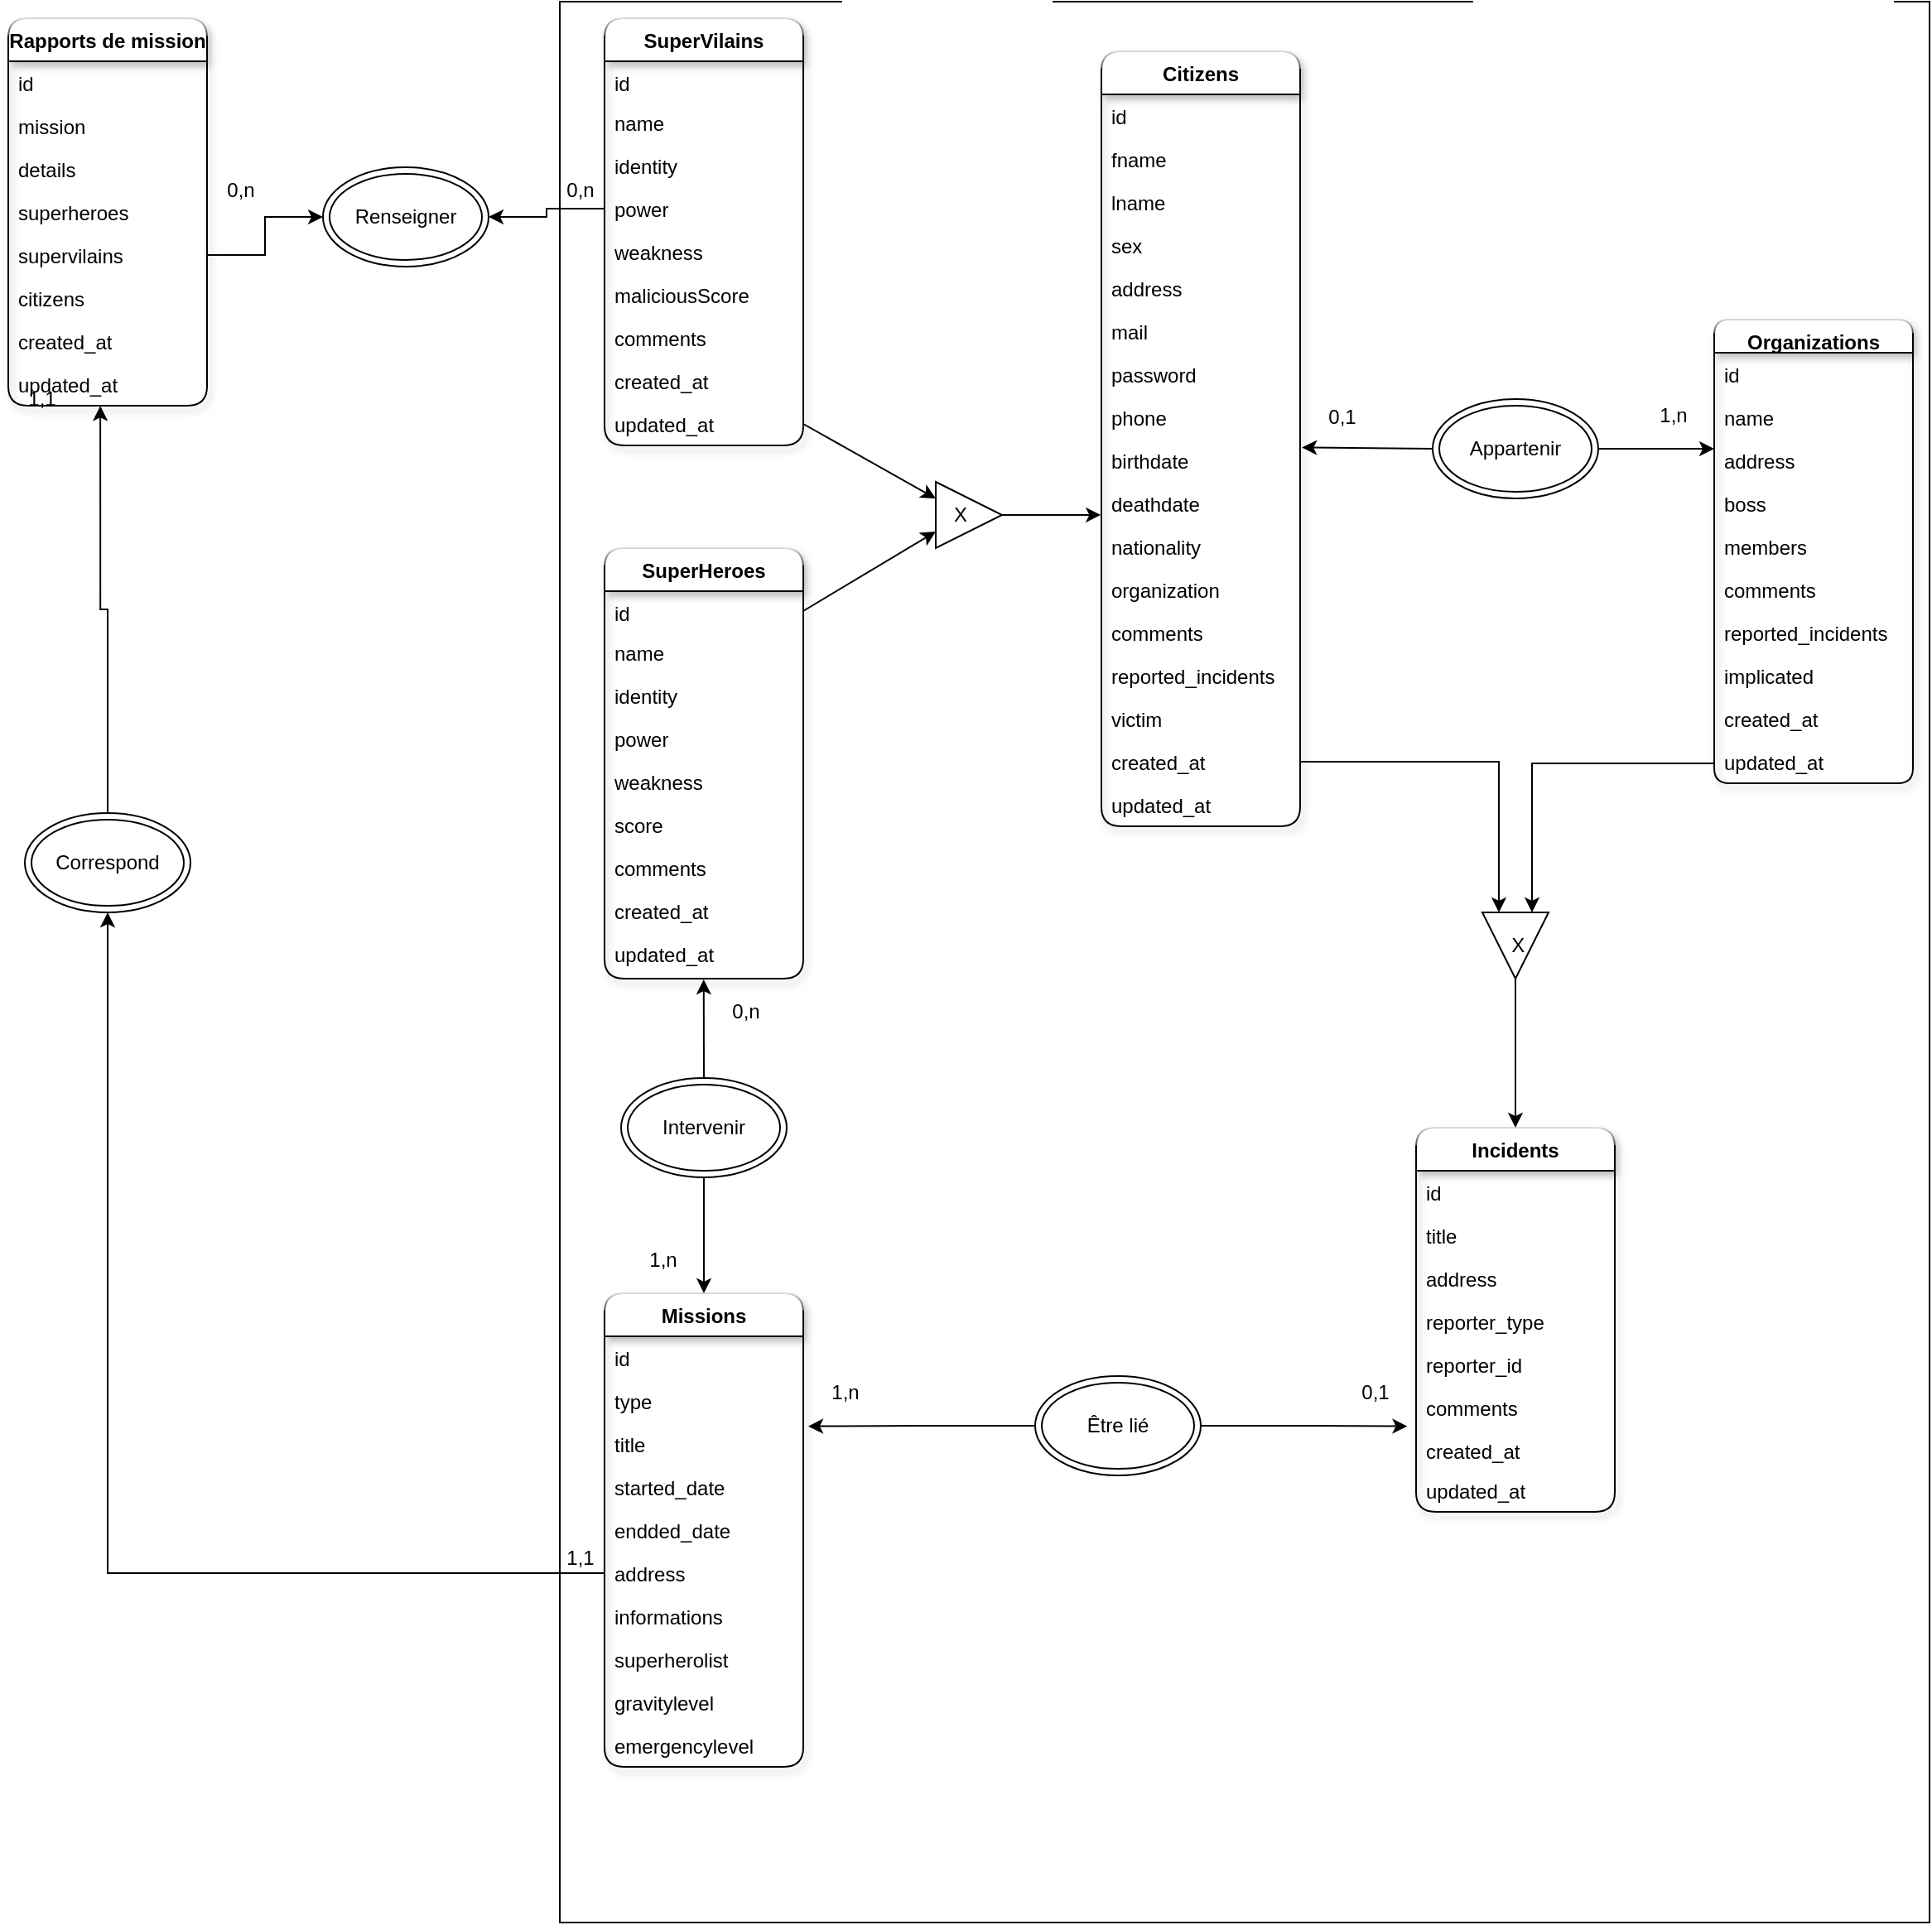 <mxfile version="13.10.0" type="embed">
    <diagram id="bEfcDHd5GpJJsdVx7zwT" name="Page-1">
        <mxGraphModel dx="2803" dy="3009" grid="1" gridSize="10" guides="1" tooltips="1" connect="1" arrows="1" fold="1" page="1" pageScale="1" pageWidth="827" pageHeight="1169" math="0" shadow="0">
            <root>
                <mxCell id="0"/>
                <mxCell id="1" parent="0"/>
                <mxCell id="354" value="" style="rounded=0;whiteSpace=wrap;html=1;" parent="1" vertex="1">
                    <mxGeometry x="-827" y="-2330" width="827" height="1160" as="geometry"/>
                </mxCell>
                <mxCell id="7" value="Citizens" style="swimlane;fontStyle=1;childLayout=stackLayout;horizontal=1;startSize=26;horizontalStack=0;resizeParent=1;resizeParentMax=0;resizeLast=0;collapsible=1;marginBottom=0;swimlaneLine=1;rounded=1;shadow=1;sketch=0;glass=1;verticalAlign=top;" parent="1" vertex="1">
                    <mxGeometry x="-500" y="-2300" width="120" height="468" as="geometry"/>
                </mxCell>
                <mxCell id="95" value="id" style="text;strokeColor=none;fillColor=none;align=left;verticalAlign=top;spacingLeft=4;spacingRight=4;overflow=hidden;rotatable=0;points=[[0,0.5],[1,0.5]];portConstraint=eastwest;" parent="7" vertex="1">
                    <mxGeometry y="26" width="120" height="26" as="geometry"/>
                </mxCell>
                <mxCell id="14" value="fname" style="text;strokeColor=none;fillColor=none;align=left;verticalAlign=top;spacingLeft=4;spacingRight=4;overflow=hidden;rotatable=0;points=[[0,0.5],[1,0.5]];portConstraint=eastwest;" parent="7" vertex="1">
                    <mxGeometry y="52" width="120" height="26" as="geometry"/>
                </mxCell>
                <mxCell id="17" value="lname" style="text;strokeColor=none;fillColor=none;align=left;verticalAlign=top;spacingLeft=4;spacingRight=4;overflow=hidden;rotatable=0;points=[[0,0.5],[1,0.5]];portConstraint=eastwest;" parent="7" vertex="1">
                    <mxGeometry y="78" width="120" height="26" as="geometry"/>
                </mxCell>
                <mxCell id="31" value="sex" style="text;strokeColor=none;fillColor=none;align=left;verticalAlign=top;spacingLeft=4;spacingRight=4;overflow=hidden;rotatable=0;points=[[0,0.5],[1,0.5]];portConstraint=eastwest;" parent="7" vertex="1">
                    <mxGeometry y="104" width="120" height="26" as="geometry"/>
                </mxCell>
                <mxCell id="35" value="address" style="text;strokeColor=none;fillColor=none;align=left;verticalAlign=top;spacingLeft=4;spacingRight=4;overflow=hidden;rotatable=0;points=[[0,0.5],[1,0.5]];portConstraint=eastwest;" parent="7" vertex="1">
                    <mxGeometry y="130" width="120" height="26" as="geometry"/>
                </mxCell>
                <mxCell id="36" value="mail" style="text;strokeColor=none;fillColor=none;align=left;verticalAlign=top;spacingLeft=4;spacingRight=4;overflow=hidden;rotatable=0;points=[[0,0.5],[1,0.5]];portConstraint=eastwest;" parent="7" vertex="1">
                    <mxGeometry y="156" width="120" height="26" as="geometry"/>
                </mxCell>
                <mxCell id="352" value="password&#10;" style="text;strokeColor=none;fillColor=none;align=left;verticalAlign=top;spacingLeft=4;spacingRight=4;overflow=hidden;rotatable=0;points=[[0,0.5],[1,0.5]];portConstraint=eastwest;" parent="7" vertex="1">
                    <mxGeometry y="182" width="120" height="26" as="geometry"/>
                </mxCell>
                <mxCell id="37" value="phone" style="text;strokeColor=none;fillColor=none;align=left;verticalAlign=top;spacingLeft=4;spacingRight=4;overflow=hidden;rotatable=0;points=[[0,0.5],[1,0.5]];portConstraint=eastwest;" parent="7" vertex="1">
                    <mxGeometry y="208" width="120" height="26" as="geometry"/>
                </mxCell>
                <mxCell id="38" value="birthdate" style="text;strokeColor=none;fillColor=none;align=left;verticalAlign=top;spacingLeft=4;spacingRight=4;overflow=hidden;rotatable=0;points=[[0,0.5],[1,0.5]];portConstraint=eastwest;" parent="7" vertex="1">
                    <mxGeometry y="234" width="120" height="26" as="geometry"/>
                </mxCell>
                <mxCell id="39" value="deathdate" style="text;strokeColor=none;fillColor=none;align=left;verticalAlign=top;spacingLeft=4;spacingRight=4;overflow=hidden;rotatable=0;points=[[0,0.5],[1,0.5]];portConstraint=eastwest;" parent="7" vertex="1">
                    <mxGeometry y="260" width="120" height="26" as="geometry"/>
                </mxCell>
                <mxCell id="40" value="nationality" style="text;strokeColor=none;fillColor=none;align=left;verticalAlign=top;spacingLeft=4;spacingRight=4;overflow=hidden;rotatable=0;points=[[0,0.5],[1,0.5]];portConstraint=eastwest;" parent="7" vertex="1">
                    <mxGeometry y="286" width="120" height="26" as="geometry"/>
                </mxCell>
                <mxCell id="41" value="organization " style="text;strokeColor=none;fillColor=none;align=left;verticalAlign=top;spacingLeft=4;spacingRight=4;overflow=hidden;rotatable=0;points=[[0,0.5],[1,0.5]];portConstraint=eastwest;" parent="7" vertex="1">
                    <mxGeometry y="312" width="120" height="26" as="geometry"/>
                </mxCell>
                <mxCell id="42" value="comments" style="text;strokeColor=none;fillColor=none;align=left;verticalAlign=top;spacingLeft=4;spacingRight=4;overflow=hidden;rotatable=0;points=[[0,0.5],[1,0.5]];portConstraint=eastwest;" parent="7" vertex="1">
                    <mxGeometry y="338" width="120" height="26" as="geometry"/>
                </mxCell>
                <mxCell id="45" value="reported_incidents" style="text;strokeColor=none;fillColor=none;align=left;verticalAlign=top;spacingLeft=4;spacingRight=4;overflow=hidden;rotatable=0;points=[[0,0.5],[1,0.5]];portConstraint=eastwest;" parent="7" vertex="1">
                    <mxGeometry y="364" width="120" height="26" as="geometry"/>
                </mxCell>
                <mxCell id="44" value="victim" style="text;strokeColor=none;fillColor=none;align=left;verticalAlign=top;spacingLeft=4;spacingRight=4;overflow=hidden;rotatable=0;points=[[0,0.5],[1,0.5]];portConstraint=eastwest;" parent="7" vertex="1">
                    <mxGeometry y="390" width="120" height="26" as="geometry"/>
                </mxCell>
                <mxCell id="43" value="created_at" style="text;strokeColor=none;fillColor=none;align=left;verticalAlign=top;spacingLeft=4;spacingRight=4;overflow=hidden;rotatable=0;points=[[0,0.5],[1,0.5]];portConstraint=eastwest;" parent="7" vertex="1">
                    <mxGeometry y="416" width="120" height="26" as="geometry"/>
                </mxCell>
                <mxCell id="46" value="updated_at" style="text;strokeColor=none;fillColor=none;align=left;verticalAlign=top;spacingLeft=4;spacingRight=4;overflow=hidden;rotatable=0;points=[[0,0.5],[1,0.5]];portConstraint=eastwest;" parent="7" vertex="1">
                    <mxGeometry y="442" width="120" height="26" as="geometry"/>
                </mxCell>
                <mxCell id="63" value="Organizations" style="swimlane;fontStyle=1;childLayout=stackLayout;horizontal=1;startSize=20;horizontalStack=0;resizeParent=1;resizeParentMax=0;resizeLast=0;collapsible=1;marginBottom=0;swimlaneLine=1;rounded=1;shadow=1;sketch=0;glass=1;verticalAlign=top;" parent="1" vertex="1">
                    <mxGeometry x="-130" y="-2138" width="120" height="280" as="geometry"/>
                </mxCell>
                <mxCell id="97" value="id" style="text;strokeColor=none;fillColor=none;align=left;verticalAlign=top;spacingLeft=4;spacingRight=4;overflow=hidden;rotatable=0;points=[[0,0.5],[1,0.5]];portConstraint=eastwest;" parent="63" vertex="1">
                    <mxGeometry y="20" width="120" height="26" as="geometry"/>
                </mxCell>
                <mxCell id="64" value="name" style="text;strokeColor=none;fillColor=none;align=left;verticalAlign=top;spacingLeft=4;spacingRight=4;overflow=hidden;rotatable=0;points=[[0,0.5],[1,0.5]];portConstraint=eastwest;" parent="63" vertex="1">
                    <mxGeometry y="46" width="120" height="26" as="geometry"/>
                </mxCell>
                <mxCell id="67" value="address" style="text;strokeColor=none;fillColor=none;align=left;verticalAlign=top;spacingLeft=4;spacingRight=4;overflow=hidden;rotatable=0;points=[[0,0.5],[1,0.5]];portConstraint=eastwest;" parent="63" vertex="1">
                    <mxGeometry y="72" width="120" height="26" as="geometry"/>
                </mxCell>
                <mxCell id="68" value="boss" style="text;strokeColor=none;fillColor=none;align=left;verticalAlign=top;spacingLeft=4;spacingRight=4;overflow=hidden;rotatable=0;points=[[0,0.5],[1,0.5]];portConstraint=eastwest;" parent="63" vertex="1">
                    <mxGeometry y="98" width="120" height="26" as="geometry"/>
                </mxCell>
                <mxCell id="69" value="members" style="text;strokeColor=none;fillColor=none;align=left;verticalAlign=top;spacingLeft=4;spacingRight=4;overflow=hidden;rotatable=0;points=[[0,0.5],[1,0.5]];portConstraint=eastwest;" parent="63" vertex="1">
                    <mxGeometry y="124" width="120" height="26" as="geometry"/>
                </mxCell>
                <mxCell id="74" value="comments" style="text;strokeColor=none;fillColor=none;align=left;verticalAlign=top;spacingLeft=4;spacingRight=4;overflow=hidden;rotatable=0;points=[[0,0.5],[1,0.5]];portConstraint=eastwest;" parent="63" vertex="1">
                    <mxGeometry y="150" width="120" height="26" as="geometry"/>
                </mxCell>
                <mxCell id="77" value="reported_incidents" style="text;strokeColor=none;fillColor=none;align=left;verticalAlign=top;spacingLeft=4;spacingRight=4;overflow=hidden;rotatable=0;points=[[0,0.5],[1,0.5]];portConstraint=eastwest;" parent="63" vertex="1">
                    <mxGeometry y="176" width="120" height="26" as="geometry"/>
                </mxCell>
                <mxCell id="70" value="implicated" style="text;strokeColor=none;fillColor=none;align=left;verticalAlign=top;spacingLeft=4;spacingRight=4;overflow=hidden;rotatable=0;points=[[0,0.5],[1,0.5]];portConstraint=eastwest;" parent="63" vertex="1">
                    <mxGeometry y="202" width="120" height="26" as="geometry"/>
                </mxCell>
                <mxCell id="75" value="created_at" style="text;strokeColor=none;fillColor=none;align=left;verticalAlign=top;spacingLeft=4;spacingRight=4;overflow=hidden;rotatable=0;points=[[0,0.5],[1,0.5]];portConstraint=eastwest;" parent="63" vertex="1">
                    <mxGeometry y="228" width="120" height="26" as="geometry"/>
                </mxCell>
                <mxCell id="76" value="updated_at" style="text;strokeColor=none;fillColor=none;align=left;verticalAlign=top;spacingLeft=4;spacingRight=4;overflow=hidden;rotatable=0;points=[[0,0.5],[1,0.5]];portConstraint=eastwest;" parent="63" vertex="1">
                    <mxGeometry y="254" width="120" height="26" as="geometry"/>
                </mxCell>
                <mxCell id="79" value="SuperHeroes" style="swimlane;fontStyle=1;childLayout=stackLayout;horizontal=1;startSize=26;horizontalStack=0;resizeParent=1;resizeParentMax=0;resizeLast=0;collapsible=1;marginBottom=0;swimlaneLine=1;rounded=1;shadow=1;sketch=0;glass=1;verticalAlign=top;" parent="1" vertex="1">
                    <mxGeometry x="-800" y="-2000" width="120" height="260" as="geometry"/>
                </mxCell>
                <mxCell id="98" value="id" style="text;strokeColor=none;fillColor=none;align=left;verticalAlign=top;spacingLeft=4;spacingRight=4;overflow=hidden;rotatable=0;points=[[0,0.5],[1,0.5]];portConstraint=eastwest;" parent="79" vertex="1">
                    <mxGeometry y="26" width="120" height="24" as="geometry"/>
                </mxCell>
                <mxCell id="80" value="name" style="text;strokeColor=none;fillColor=none;align=left;verticalAlign=top;spacingLeft=4;spacingRight=4;overflow=hidden;rotatable=0;points=[[0,0.5],[1,0.5]];portConstraint=eastwest;" parent="79" vertex="1">
                    <mxGeometry y="50" width="120" height="26" as="geometry"/>
                </mxCell>
                <mxCell id="81" value="identity" style="text;strokeColor=none;fillColor=none;align=left;verticalAlign=top;spacingLeft=4;spacingRight=4;overflow=hidden;rotatable=0;points=[[0,0.5],[1,0.5]];portConstraint=eastwest;" parent="79" vertex="1">
                    <mxGeometry y="76" width="120" height="26" as="geometry"/>
                </mxCell>
                <mxCell id="82" value="power" style="text;strokeColor=none;fillColor=none;align=left;verticalAlign=top;spacingLeft=4;spacingRight=4;overflow=hidden;rotatable=0;points=[[0,0.5],[1,0.5]];portConstraint=eastwest;" parent="79" vertex="1">
                    <mxGeometry y="102" width="120" height="26" as="geometry"/>
                </mxCell>
                <mxCell id="83" value="weakness" style="text;strokeColor=none;fillColor=none;align=left;verticalAlign=top;spacingLeft=4;spacingRight=4;overflow=hidden;rotatable=0;points=[[0,0.5],[1,0.5]];portConstraint=eastwest;" parent="79" vertex="1">
                    <mxGeometry y="128" width="120" height="26" as="geometry"/>
                </mxCell>
                <mxCell id="84" value="score" style="text;strokeColor=none;fillColor=none;align=left;verticalAlign=top;spacingLeft=4;spacingRight=4;overflow=hidden;rotatable=0;points=[[0,0.5],[1,0.5]];portConstraint=eastwest;" parent="79" vertex="1">
                    <mxGeometry y="154" width="120" height="26" as="geometry"/>
                </mxCell>
                <mxCell id="90" value="comments" style="text;strokeColor=none;fillColor=none;align=left;verticalAlign=top;spacingLeft=4;spacingRight=4;overflow=hidden;rotatable=0;points=[[0,0.5],[1,0.5]];portConstraint=eastwest;" parent="79" vertex="1">
                    <mxGeometry y="180" width="120" height="26" as="geometry"/>
                </mxCell>
                <mxCell id="91" value="created_at" style="text;strokeColor=none;fillColor=none;align=left;verticalAlign=top;spacingLeft=4;spacingRight=4;overflow=hidden;rotatable=0;points=[[0,0.5],[1,0.5]];portConstraint=eastwest;" parent="79" vertex="1">
                    <mxGeometry y="206" width="120" height="26" as="geometry"/>
                </mxCell>
                <mxCell id="92" value="updated_at" style="text;strokeColor=none;fillColor=none;align=left;verticalAlign=top;spacingLeft=4;spacingRight=4;overflow=hidden;rotatable=0;points=[[0,0.5],[1,0.5]];portConstraint=eastwest;" parent="79" vertex="1">
                    <mxGeometry y="232" width="120" height="28" as="geometry"/>
                </mxCell>
                <mxCell id="99" value="SuperVilains" style="swimlane;fontStyle=1;childLayout=stackLayout;horizontal=1;startSize=26;horizontalStack=0;resizeParent=1;resizeParentMax=0;resizeLast=0;collapsible=1;marginBottom=0;swimlaneLine=1;rounded=1;shadow=1;sketch=0;glass=1;verticalAlign=top;" parent="1" vertex="1">
                    <mxGeometry x="-800" y="-2320" width="120" height="258" as="geometry"/>
                </mxCell>
                <mxCell id="100" value="id" style="text;strokeColor=none;fillColor=none;align=left;verticalAlign=top;spacingLeft=4;spacingRight=4;overflow=hidden;rotatable=0;points=[[0,0.5],[1,0.5]];portConstraint=eastwest;" parent="99" vertex="1">
                    <mxGeometry y="26" width="120" height="24" as="geometry"/>
                </mxCell>
                <mxCell id="101" value="name" style="text;strokeColor=none;fillColor=none;align=left;verticalAlign=top;spacingLeft=4;spacingRight=4;overflow=hidden;rotatable=0;points=[[0,0.5],[1,0.5]];portConstraint=eastwest;" parent="99" vertex="1">
                    <mxGeometry y="50" width="120" height="26" as="geometry"/>
                </mxCell>
                <mxCell id="102" value="identity" style="text;strokeColor=none;fillColor=none;align=left;verticalAlign=top;spacingLeft=4;spacingRight=4;overflow=hidden;rotatable=0;points=[[0,0.5],[1,0.5]];portConstraint=eastwest;" parent="99" vertex="1">
                    <mxGeometry y="76" width="120" height="26" as="geometry"/>
                </mxCell>
                <mxCell id="103" value="power" style="text;strokeColor=none;fillColor=none;align=left;verticalAlign=top;spacingLeft=4;spacingRight=4;overflow=hidden;rotatable=0;points=[[0,0.5],[1,0.5]];portConstraint=eastwest;" parent="99" vertex="1">
                    <mxGeometry y="102" width="120" height="26" as="geometry"/>
                </mxCell>
                <mxCell id="104" value="weakness" style="text;strokeColor=none;fillColor=none;align=left;verticalAlign=top;spacingLeft=4;spacingRight=4;overflow=hidden;rotatable=0;points=[[0,0.5],[1,0.5]];portConstraint=eastwest;" parent="99" vertex="1">
                    <mxGeometry y="128" width="120" height="26" as="geometry"/>
                </mxCell>
                <mxCell id="105" value="maliciousScore" style="text;strokeColor=none;fillColor=none;align=left;verticalAlign=top;spacingLeft=4;spacingRight=4;overflow=hidden;rotatable=0;points=[[0,0.5],[1,0.5]];portConstraint=eastwest;" parent="99" vertex="1">
                    <mxGeometry y="154" width="120" height="26" as="geometry"/>
                </mxCell>
                <mxCell id="106" value="comments" style="text;strokeColor=none;fillColor=none;align=left;verticalAlign=top;spacingLeft=4;spacingRight=4;overflow=hidden;rotatable=0;points=[[0,0.5],[1,0.5]];portConstraint=eastwest;" parent="99" vertex="1">
                    <mxGeometry y="180" width="120" height="26" as="geometry"/>
                </mxCell>
                <mxCell id="107" value="created_at" style="text;strokeColor=none;fillColor=none;align=left;verticalAlign=top;spacingLeft=4;spacingRight=4;overflow=hidden;rotatable=0;points=[[0,0.5],[1,0.5]];portConstraint=eastwest;" parent="99" vertex="1">
                    <mxGeometry y="206" width="120" height="26" as="geometry"/>
                </mxCell>
                <mxCell id="108" value="updated_at" style="text;strokeColor=none;fillColor=none;align=left;verticalAlign=top;spacingLeft=4;spacingRight=4;overflow=hidden;rotatable=0;points=[[0,0.5],[1,0.5]];portConstraint=eastwest;" parent="99" vertex="1">
                    <mxGeometry y="232" width="120" height="26" as="geometry"/>
                </mxCell>
                <mxCell id="47" value="Incidents" style="swimlane;fontStyle=1;childLayout=stackLayout;horizontal=1;startSize=26;horizontalStack=0;resizeParent=1;resizeParentMax=0;resizeLast=0;collapsible=1;marginBottom=0;swimlaneLine=1;rounded=1;shadow=1;sketch=0;glass=1;verticalAlign=top;" parent="1" vertex="1">
                    <mxGeometry x="-310" y="-1650" width="120" height="232" as="geometry"/>
                </mxCell>
                <mxCell id="96" value="id" style="text;strokeColor=none;fillColor=none;align=left;verticalAlign=top;spacingLeft=4;spacingRight=4;overflow=hidden;rotatable=0;points=[[0,0.5],[1,0.5]];portConstraint=eastwest;" parent="47" vertex="1">
                    <mxGeometry y="26" width="120" height="26" as="geometry"/>
                </mxCell>
                <mxCell id="48" value="title" style="text;strokeColor=none;fillColor=none;align=left;verticalAlign=top;spacingLeft=4;spacingRight=4;overflow=hidden;rotatable=0;points=[[0,0.5],[1,0.5]];portConstraint=eastwest;" parent="47" vertex="1">
                    <mxGeometry y="52" width="120" height="26" as="geometry"/>
                </mxCell>
                <mxCell id="51" value="address" style="text;strokeColor=none;fillColor=none;align=left;verticalAlign=top;spacingLeft=4;spacingRight=4;overflow=hidden;rotatable=0;points=[[0,0.5],[1,0.5]];portConstraint=eastwest;" parent="47" vertex="1">
                    <mxGeometry y="78" width="120" height="26" as="geometry"/>
                </mxCell>
                <mxCell id="316" value="reporter_type" style="text;strokeColor=none;fillColor=none;align=left;verticalAlign=top;spacingLeft=4;spacingRight=4;overflow=hidden;rotatable=0;points=[[0,0.5],[1,0.5]];portConstraint=eastwest;" parent="47" vertex="1">
                    <mxGeometry y="104" width="120" height="26" as="geometry"/>
                </mxCell>
                <mxCell id="317" value="reporter_id" style="text;strokeColor=none;fillColor=none;align=left;verticalAlign=top;spacingLeft=4;spacingRight=4;overflow=hidden;rotatable=0;points=[[0,0.5],[1,0.5]];portConstraint=eastwest;" parent="47" vertex="1">
                    <mxGeometry y="130" width="120" height="26" as="geometry"/>
                </mxCell>
                <mxCell id="54" value="comments" style="text;strokeColor=none;fillColor=none;align=left;verticalAlign=top;spacingLeft=4;spacingRight=4;overflow=hidden;rotatable=0;points=[[0,0.5],[1,0.5]];portConstraint=eastwest;" parent="47" vertex="1">
                    <mxGeometry y="156" width="120" height="26" as="geometry"/>
                </mxCell>
                <mxCell id="59" value="created_at" style="text;strokeColor=none;fillColor=none;align=left;verticalAlign=top;spacingLeft=4;spacingRight=4;overflow=hidden;rotatable=0;points=[[0,0.5],[1,0.5]];portConstraint=eastwest;" parent="47" vertex="1">
                    <mxGeometry y="182" width="120" height="24" as="geometry"/>
                </mxCell>
                <mxCell id="60" value="updated_at" style="text;strokeColor=none;fillColor=none;align=left;verticalAlign=top;spacingLeft=4;spacingRight=4;overflow=hidden;rotatable=0;points=[[0,0.5],[1,0.5]];portConstraint=eastwest;" parent="47" vertex="1">
                    <mxGeometry y="206" width="120" height="26" as="geometry"/>
                </mxCell>
                <mxCell id="257" style="edgeStyle=none;rounded=0;orthogonalLoop=1;jettySize=auto;html=1;exitX=1;exitY=0.5;exitDx=0;exitDy=0;entryX=-0.003;entryY=0.767;entryDx=0;entryDy=0;entryPerimeter=0;" parent="1" source="250" target="39" edge="1">
                    <mxGeometry relative="1" as="geometry"/>
                </mxCell>
                <mxCell id="250" value="X&amp;nbsp; &amp;nbsp;" style="triangle;whiteSpace=wrap;html=1;" parent="1" vertex="1">
                    <mxGeometry x="-600" y="-2040" width="40" height="40" as="geometry"/>
                </mxCell>
                <mxCell id="275" style="edgeStyle=none;rounded=0;orthogonalLoop=1;jettySize=auto;html=1;exitX=1;exitY=0.5;exitDx=0;exitDy=0;entryX=0;entryY=0.75;entryDx=0;entryDy=0;" parent="1" source="98" target="250" edge="1">
                    <mxGeometry relative="1" as="geometry"/>
                </mxCell>
                <mxCell id="276" style="edgeStyle=none;rounded=0;orthogonalLoop=1;jettySize=auto;html=1;exitX=1;exitY=0.5;exitDx=0;exitDy=0;entryX=0;entryY=0.25;entryDx=0;entryDy=0;" parent="1" source="108" target="250" edge="1">
                    <mxGeometry relative="1" as="geometry"/>
                </mxCell>
                <mxCell id="342" style="edgeStyle=none;rounded=0;orthogonalLoop=1;jettySize=auto;html=1;exitX=0;exitY=0.5;exitDx=0;exitDy=0;entryX=1.009;entryY=0.201;entryDx=0;entryDy=0;entryPerimeter=0;" parent="1" source="280" target="38" edge="1">
                    <mxGeometry relative="1" as="geometry"/>
                </mxCell>
                <mxCell id="343" style="edgeStyle=none;rounded=0;orthogonalLoop=1;jettySize=auto;html=1;exitX=1;exitY=0.5;exitDx=0;exitDy=0;entryX=0;entryY=0.233;entryDx=0;entryDy=0;entryPerimeter=0;" parent="1" source="280" target="67" edge="1">
                    <mxGeometry relative="1" as="geometry"/>
                </mxCell>
                <mxCell id="280" value="Appartenir" style="ellipse;shape=doubleEllipse;whiteSpace=wrap;html=1;" parent="1" vertex="1">
                    <mxGeometry x="-300" y="-2090" width="100" height="60" as="geometry"/>
                </mxCell>
                <mxCell id="284" value="0,1" style="text;html=1;align=center;verticalAlign=middle;resizable=0;points=[];autosize=1;" parent="1" vertex="1">
                    <mxGeometry x="-370" y="-2089" width="30" height="20" as="geometry"/>
                </mxCell>
                <mxCell id="285" value="1,n" style="text;html=1;align=center;verticalAlign=middle;resizable=0;points=[];autosize=1;" parent="1" vertex="1">
                    <mxGeometry x="-170" y="-2090" width="30" height="20" as="geometry"/>
                </mxCell>
                <mxCell id="298" value="Missions" style="swimlane;fontStyle=1;childLayout=stackLayout;horizontal=1;startSize=26;horizontalStack=0;resizeParent=1;resizeParentMax=0;resizeLast=0;collapsible=1;marginBottom=0;swimlaneLine=1;rounded=1;shadow=1;sketch=0;glass=1;verticalAlign=top;" parent="1" vertex="1">
                    <mxGeometry x="-800" y="-1550" width="120" height="286" as="geometry"/>
                </mxCell>
                <mxCell id="299" value="id " style="text;strokeColor=none;fillColor=none;align=left;verticalAlign=top;spacingLeft=4;spacingRight=4;overflow=hidden;rotatable=0;points=[[0,0.5],[1,0.5]];portConstraint=eastwest;" parent="298" vertex="1">
                    <mxGeometry y="26" width="120" height="26" as="geometry"/>
                </mxCell>
                <mxCell id="300" value="type" style="text;strokeColor=none;fillColor=none;align=left;verticalAlign=top;spacingLeft=4;spacingRight=4;overflow=hidden;rotatable=0;points=[[0,0.5],[1,0.5]];portConstraint=eastwest;" parent="298" vertex="1">
                    <mxGeometry y="52" width="120" height="26" as="geometry"/>
                </mxCell>
                <mxCell id="301" value="title" style="text;strokeColor=none;fillColor=none;align=left;verticalAlign=top;spacingLeft=4;spacingRight=4;overflow=hidden;rotatable=0;points=[[0,0.5],[1,0.5]];portConstraint=eastwest;" parent="298" vertex="1">
                    <mxGeometry y="78" width="120" height="26" as="geometry"/>
                </mxCell>
                <mxCell id="302" value="started_date" style="text;strokeColor=none;fillColor=none;align=left;verticalAlign=top;spacingLeft=4;spacingRight=4;overflow=hidden;rotatable=0;points=[[0,0.5],[1,0.5]];portConstraint=eastwest;" parent="298" vertex="1">
                    <mxGeometry y="104" width="120" height="26" as="geometry"/>
                </mxCell>
                <mxCell id="303" value="endded_date" style="text;strokeColor=none;fillColor=none;align=left;verticalAlign=top;spacingLeft=4;spacingRight=4;overflow=hidden;rotatable=0;points=[[0,0.5],[1,0.5]];portConstraint=eastwest;" parent="298" vertex="1">
                    <mxGeometry y="130" width="120" height="26" as="geometry"/>
                </mxCell>
                <mxCell id="304" value="address" style="text;strokeColor=none;fillColor=none;align=left;verticalAlign=top;spacingLeft=4;spacingRight=4;overflow=hidden;rotatable=0;points=[[0,0.5],[1,0.5]];portConstraint=eastwest;" parent="298" vertex="1">
                    <mxGeometry y="156" width="120" height="26" as="geometry"/>
                </mxCell>
                <mxCell id="305" value="informations" style="text;strokeColor=none;fillColor=none;align=left;verticalAlign=top;spacingLeft=4;spacingRight=4;overflow=hidden;rotatable=0;points=[[0,0.5],[1,0.5]];portConstraint=eastwest;" parent="298" vertex="1">
                    <mxGeometry y="182" width="120" height="26" as="geometry"/>
                </mxCell>
                <mxCell id="306" value="superherolist" style="text;strokeColor=none;fillColor=none;align=left;verticalAlign=top;spacingLeft=4;spacingRight=4;overflow=hidden;rotatable=0;points=[[0,0.5],[1,0.5]];portConstraint=eastwest;" parent="298" vertex="1">
                    <mxGeometry y="208" width="120" height="26" as="geometry"/>
                </mxCell>
                <mxCell id="307" value="gravitylevel" style="text;strokeColor=none;fillColor=none;align=left;verticalAlign=top;spacingLeft=4;spacingRight=4;overflow=hidden;rotatable=0;points=[[0,0.5],[1,0.5]];portConstraint=eastwest;" parent="298" vertex="1">
                    <mxGeometry y="234" width="120" height="26" as="geometry"/>
                </mxCell>
                <mxCell id="308" value="emergencylevel" style="text;strokeColor=none;fillColor=none;align=left;verticalAlign=top;spacingLeft=4;spacingRight=4;overflow=hidden;rotatable=0;points=[[0,0.5],[1,0.5]];portConstraint=eastwest;" parent="298" vertex="1">
                    <mxGeometry y="260" width="120" height="26" as="geometry"/>
                </mxCell>
                <mxCell id="347" style="edgeStyle=orthogonalEdgeStyle;rounded=0;orthogonalLoop=1;jettySize=auto;html=1;exitX=1;exitY=0.5;exitDx=0;exitDy=0;entryX=0.5;entryY=0;entryDx=0;entryDy=0;" parent="1" source="320" target="47" edge="1">
                    <mxGeometry relative="1" as="geometry"/>
                </mxCell>
                <mxCell id="320" value="&amp;nbsp;X" style="triangle;whiteSpace=wrap;html=1;direction=south;" parent="1" vertex="1">
                    <mxGeometry x="-270" y="-1780" width="40" height="40" as="geometry"/>
                </mxCell>
                <mxCell id="327" style="edgeStyle=none;rounded=0;orthogonalLoop=1;jettySize=auto;html=1;exitX=0.5;exitY=1;exitDx=0;exitDy=0;entryX=0.5;entryY=0;entryDx=0;entryDy=0;" parent="1" source="325" target="298" edge="1">
                    <mxGeometry relative="1" as="geometry"/>
                </mxCell>
                <mxCell id="328" style="edgeStyle=none;rounded=0;orthogonalLoop=1;jettySize=auto;html=1;exitX=0.5;exitY=0;exitDx=0;exitDy=0;entryX=0.499;entryY=1.018;entryDx=0;entryDy=0;entryPerimeter=0;" parent="1" source="325" target="92" edge="1">
                    <mxGeometry relative="1" as="geometry">
                        <mxPoint x="-741" y="-1737" as="targetPoint"/>
                    </mxGeometry>
                </mxCell>
                <mxCell id="325" value="Intervenir" style="ellipse;shape=doubleEllipse;whiteSpace=wrap;html=1;" parent="1" vertex="1">
                    <mxGeometry x="-790" y="-1680" width="100" height="60" as="geometry"/>
                </mxCell>
                <mxCell id="329" value="1,n" style="text;html=1;align=center;verticalAlign=middle;resizable=0;points=[];autosize=1;" parent="1" vertex="1">
                    <mxGeometry x="-780" y="-1580" width="30" height="20" as="geometry"/>
                </mxCell>
                <mxCell id="335" value="0,n" style="text;html=1;align=center;verticalAlign=middle;resizable=0;points=[];autosize=1;" parent="1" vertex="1">
                    <mxGeometry x="-730" y="-1730" width="30" height="20" as="geometry"/>
                </mxCell>
                <mxCell id="348" style="edgeStyle=orthogonalEdgeStyle;rounded=0;orthogonalLoop=1;jettySize=auto;html=1;exitX=1;exitY=0.5;exitDx=0;exitDy=0;entryX=-0.044;entryY=-0.069;entryDx=0;entryDy=0;entryPerimeter=0;" parent="1" source="339" target="59" edge="1">
                    <mxGeometry relative="1" as="geometry"/>
                </mxCell>
                <mxCell id="349" style="edgeStyle=orthogonalEdgeStyle;rounded=0;orthogonalLoop=1;jettySize=auto;html=1;exitX=0;exitY=0.5;exitDx=0;exitDy=0;entryX=1.025;entryY=1.09;entryDx=0;entryDy=0;entryPerimeter=0;" parent="1" source="339" target="300" edge="1">
                    <mxGeometry relative="1" as="geometry"/>
                </mxCell>
                <mxCell id="339" value="Être lié" style="ellipse;shape=doubleEllipse;whiteSpace=wrap;html=1;" parent="1" vertex="1">
                    <mxGeometry x="-540" y="-1500" width="100" height="60" as="geometry"/>
                </mxCell>
                <mxCell id="344" style="edgeStyle=orthogonalEdgeStyle;rounded=0;orthogonalLoop=1;jettySize=auto;html=1;exitX=1;exitY=0.5;exitDx=0;exitDy=0;entryX=0;entryY=0.75;entryDx=0;entryDy=0;" parent="1" source="43" target="320" edge="1">
                    <mxGeometry relative="1" as="geometry"/>
                </mxCell>
                <mxCell id="345" style="edgeStyle=orthogonalEdgeStyle;rounded=0;orthogonalLoop=1;jettySize=auto;html=1;exitX=0;exitY=0.5;exitDx=0;exitDy=0;entryX=0;entryY=0.25;entryDx=0;entryDy=0;" parent="1" source="75" target="320" edge="1">
                    <mxGeometry relative="1" as="geometry">
                        <Array as="points">
                            <mxPoint x="-130" y="-1870"/>
                            <mxPoint x="-240" y="-1870"/>
                        </Array>
                    </mxGeometry>
                </mxCell>
                <mxCell id="350" value="1,n" style="text;html=1;align=center;verticalAlign=middle;resizable=0;points=[];autosize=1;" parent="1" vertex="1">
                    <mxGeometry x="-670" y="-1500" width="30" height="20" as="geometry"/>
                </mxCell>
                <mxCell id="351" value="0,1" style="text;html=1;align=center;verticalAlign=middle;resizable=0;points=[];autosize=1;" parent="1" vertex="1">
                    <mxGeometry x="-350" y="-1500" width="30" height="20" as="geometry"/>
                </mxCell>
                <mxCell id="355" value="Rapports de mission" style="swimlane;fontStyle=1;childLayout=stackLayout;horizontal=1;startSize=26;horizontalStack=0;resizeParent=1;resizeParentMax=0;resizeLast=0;collapsible=1;marginBottom=0;swimlaneLine=1;rounded=1;shadow=1;sketch=0;glass=1;verticalAlign=top;" vertex="1" parent="1">
                    <mxGeometry x="-1160" y="-2320" width="120" height="234" as="geometry"/>
                </mxCell>
                <mxCell id="356" value="id" style="text;strokeColor=none;fillColor=none;align=left;verticalAlign=top;spacingLeft=4;spacingRight=4;overflow=hidden;rotatable=0;points=[[0,0.5],[1,0.5]];portConstraint=eastwest;" vertex="1" parent="355">
                    <mxGeometry y="26" width="120" height="26" as="geometry"/>
                </mxCell>
                <mxCell id="357" value="mission" style="text;strokeColor=none;fillColor=none;align=left;verticalAlign=top;spacingLeft=4;spacingRight=4;overflow=hidden;rotatable=0;points=[[0,0.5],[1,0.5]];portConstraint=eastwest;" vertex="1" parent="355">
                    <mxGeometry y="52" width="120" height="26" as="geometry"/>
                </mxCell>
                <mxCell id="358" value="details" style="text;strokeColor=none;fillColor=none;align=left;verticalAlign=top;spacingLeft=4;spacingRight=4;overflow=hidden;rotatable=0;points=[[0,0.5],[1,0.5]];portConstraint=eastwest;" vertex="1" parent="355">
                    <mxGeometry y="78" width="120" height="26" as="geometry"/>
                </mxCell>
                <mxCell id="385" value="superheroes" style="text;strokeColor=none;fillColor=none;align=left;verticalAlign=top;spacingLeft=4;spacingRight=4;overflow=hidden;rotatable=0;points=[[0,0.5],[1,0.5]];portConstraint=eastwest;" vertex="1" parent="355">
                    <mxGeometry y="104" width="120" height="26" as="geometry"/>
                </mxCell>
                <mxCell id="359" value="supervilains" style="text;strokeColor=none;fillColor=none;align=left;verticalAlign=top;spacingLeft=4;spacingRight=4;overflow=hidden;rotatable=0;points=[[0,0.5],[1,0.5]];portConstraint=eastwest;" vertex="1" parent="355">
                    <mxGeometry y="130" width="120" height="26" as="geometry"/>
                </mxCell>
                <mxCell id="360" value="citizens" style="text;strokeColor=none;fillColor=none;align=left;verticalAlign=top;spacingLeft=4;spacingRight=4;overflow=hidden;rotatable=0;points=[[0,0.5],[1,0.5]];portConstraint=eastwest;" vertex="1" parent="355">
                    <mxGeometry y="156" width="120" height="26" as="geometry"/>
                </mxCell>
                <mxCell id="371" value="created_at" style="text;strokeColor=none;fillColor=none;align=left;verticalAlign=top;spacingLeft=4;spacingRight=4;overflow=hidden;rotatable=0;points=[[0,0.5],[1,0.5]];portConstraint=eastwest;" vertex="1" parent="355">
                    <mxGeometry y="182" width="120" height="26" as="geometry"/>
                </mxCell>
                <mxCell id="372" value="updated_at" style="text;strokeColor=none;fillColor=none;align=left;verticalAlign=top;spacingLeft=4;spacingRight=4;overflow=hidden;rotatable=0;points=[[0,0.5],[1,0.5]];portConstraint=eastwest;" vertex="1" parent="355">
                    <mxGeometry y="208" width="120" height="26" as="geometry"/>
                </mxCell>
                <mxCell id="373" value="Renseigner" style="ellipse;shape=doubleEllipse;whiteSpace=wrap;html=1;" vertex="1" parent="1">
                    <mxGeometry x="-970" y="-2230" width="100" height="60" as="geometry"/>
                </mxCell>
                <mxCell id="374" style="edgeStyle=orthogonalEdgeStyle;rounded=0;orthogonalLoop=1;jettySize=auto;html=1;exitX=0;exitY=0.5;exitDx=0;exitDy=0;entryX=1;entryY=0.5;entryDx=0;entryDy=0;" edge="1" parent="1" source="103" target="373">
                    <mxGeometry relative="1" as="geometry"/>
                </mxCell>
                <mxCell id="375" style="edgeStyle=orthogonalEdgeStyle;rounded=0;orthogonalLoop=1;jettySize=auto;html=1;exitX=1;exitY=0.5;exitDx=0;exitDy=0;entryX=0;entryY=0.5;entryDx=0;entryDy=0;" edge="1" parent="1" source="359" target="373">
                    <mxGeometry relative="1" as="geometry"/>
                </mxCell>
                <mxCell id="376" value="0,n" style="text;html=1;align=center;verticalAlign=middle;resizable=0;points=[];autosize=1;" vertex="1" parent="1">
                    <mxGeometry x="-1035" y="-2226" width="30" height="20" as="geometry"/>
                </mxCell>
                <mxCell id="377" value="0,n" style="text;html=1;align=center;verticalAlign=middle;resizable=0;points=[];autosize=1;" vertex="1" parent="1">
                    <mxGeometry x="-830" y="-2226" width="30" height="20" as="geometry"/>
                </mxCell>
                <mxCell id="380" style="edgeStyle=orthogonalEdgeStyle;rounded=0;orthogonalLoop=1;jettySize=auto;html=1;exitX=0.5;exitY=0;exitDx=0;exitDy=0;entryX=0.463;entryY=1.005;entryDx=0;entryDy=0;entryPerimeter=0;" edge="1" parent="1" source="378" target="372">
                    <mxGeometry relative="1" as="geometry"/>
                </mxCell>
                <mxCell id="378" value="Correspond" style="ellipse;shape=doubleEllipse;whiteSpace=wrap;html=1;" vertex="1" parent="1">
                    <mxGeometry x="-1150" y="-1840" width="100" height="60" as="geometry"/>
                </mxCell>
                <mxCell id="379" style="edgeStyle=orthogonalEdgeStyle;rounded=0;orthogonalLoop=1;jettySize=auto;html=1;exitX=0;exitY=0.5;exitDx=0;exitDy=0;entryX=0.5;entryY=1;entryDx=0;entryDy=0;" edge="1" parent="1" source="304" target="378">
                    <mxGeometry relative="1" as="geometry"/>
                </mxCell>
                <mxCell id="381" value="1,1" style="text;html=1;align=center;verticalAlign=middle;resizable=0;points=[];autosize=1;" vertex="1" parent="1">
                    <mxGeometry x="-1155" y="-2100" width="30" height="20" as="geometry"/>
                </mxCell>
                <mxCell id="382" value="1,1" style="text;html=1;align=center;verticalAlign=middle;resizable=0;points=[];autosize=1;" vertex="1" parent="1">
                    <mxGeometry x="-830" y="-1400" width="30" height="20" as="geometry"/>
                </mxCell>
            </root>
        </mxGraphModel>
    </diagram>
</mxfile>